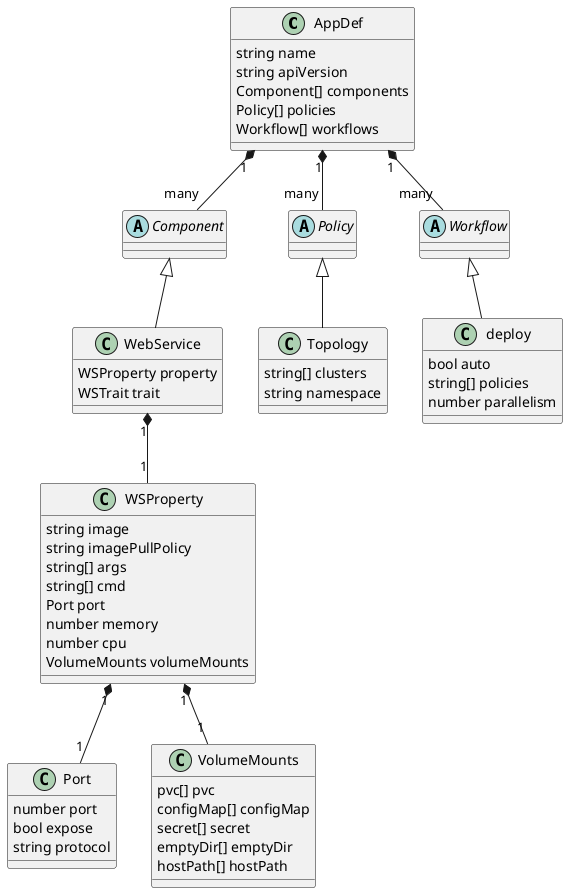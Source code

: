 @startuml aom

class AppDef {
    string name
    string apiVersion
    Component[] components
    Policy[] policies
    Workflow[] workflows 
}

abstract class Component {
}

class WebService {
    WSProperty property
    WSTrait trait
}

class WSProperty {
    string image 
    string imagePullPolicy
    string[] args
    string[] cmd
    Port port
    number memory
    number cpu
    VolumeMounts volumeMounts
}

class Port {
    number port
    bool expose
    string protocol
}

class VolumeMounts {
    pvc[] pvc
    configMap[] configMap
    secret[] secret
    emptyDir[] emptyDir
    hostPath[] hostPath
}

abstract class Policy {

}

class Topology {
    string[] clusters
    string namespace
}

abstract class Workflow {

}

class deploy {
    bool auto
    string[] policies
    number parallelism
}

AppDef "1" *-- "many" Component
AppDef "1" *-- "many" Policy
AppDef "1" *-- "many" Workflow
Component <|-- WebService
WebService "1" *-- "1" WSProperty
WSProperty "1" *-- "1" VolumeMounts
WSProperty "1" *-- "1" Port
Policy <|-- Topology
Workflow <|-- deploy
@enduml